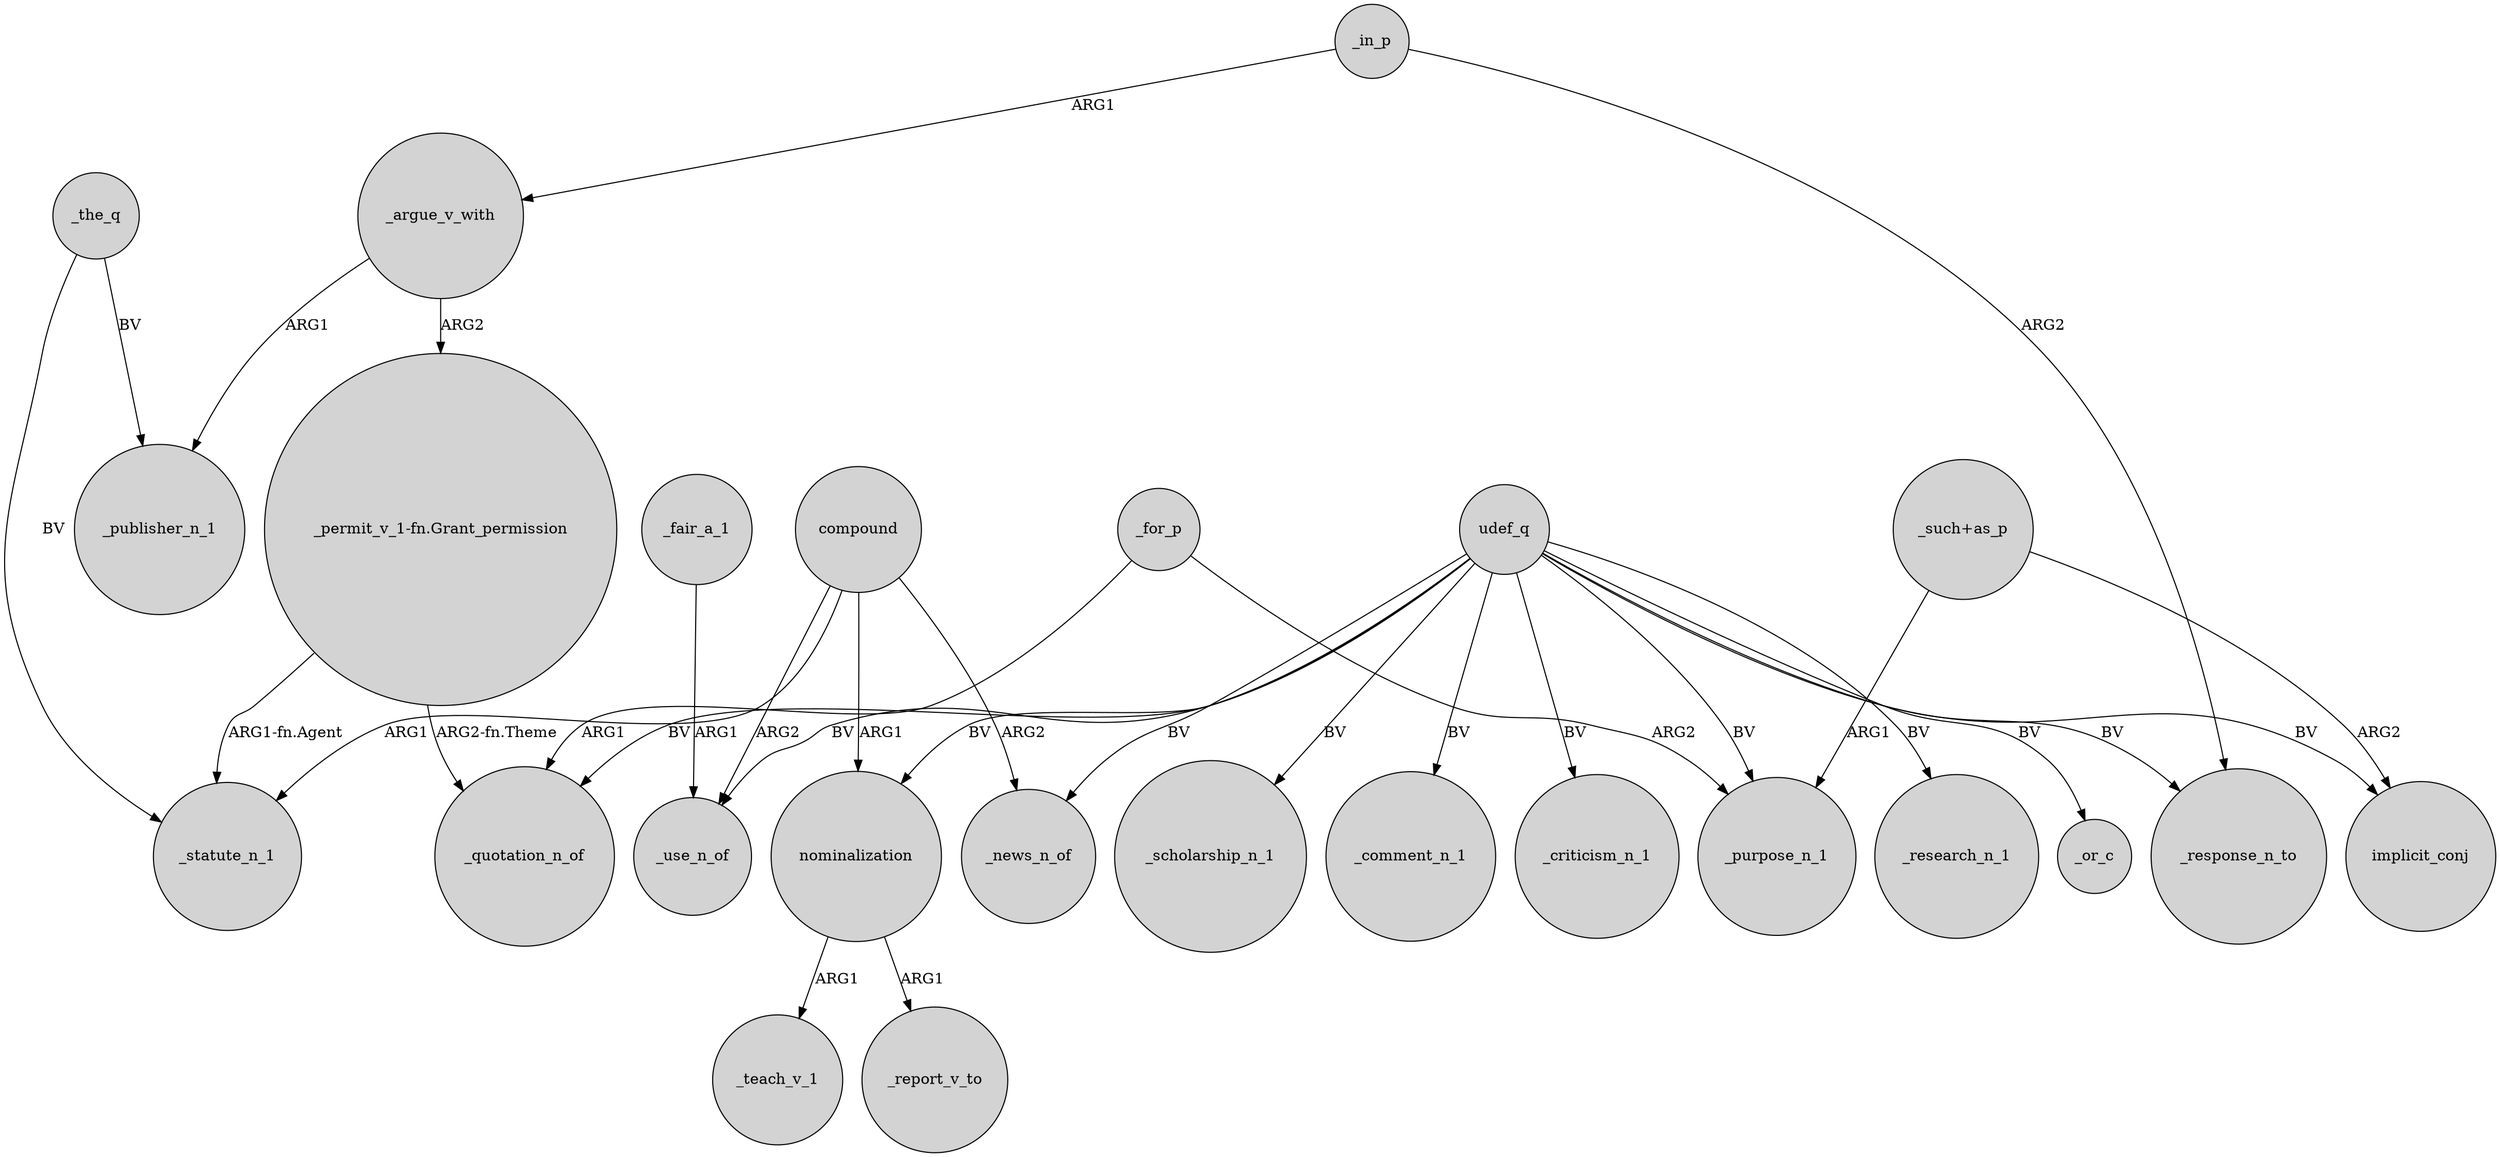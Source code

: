 digraph {
	node [shape=circle style=filled]
	nominalization -> _teach_v_1 [label=ARG1]
	"_permit_v_1-fn.Grant_permission" -> _statute_n_1 [label="ARG1-fn.Agent"]
	"_permit_v_1-fn.Grant_permission" -> _quotation_n_of [label="ARG2-fn.Theme"]
	_in_p -> _argue_v_with [label=ARG1]
	udef_q -> _use_n_of [label=BV]
	_argue_v_with -> "_permit_v_1-fn.Grant_permission" [label=ARG2]
	udef_q -> _research_n_1 [label=BV]
	compound -> _use_n_of [label=ARG2]
	compound -> _statute_n_1 [label=ARG1]
	udef_q -> _purpose_n_1 [label=BV]
	_the_q -> _publisher_n_1 [label=BV]
	_for_p -> _quotation_n_of [label=ARG1]
	udef_q -> _or_c [label=BV]
	udef_q -> implicit_conj [label=BV]
	nominalization -> _report_v_to [label=ARG1]
	udef_q -> _scholarship_n_1 [label=BV]
	_for_p -> _purpose_n_1 [label=ARG2]
	udef_q -> _comment_n_1 [label=BV]
	_in_p -> _response_n_to [label=ARG2]
	_the_q -> _statute_n_1 [label=BV]
	_fair_a_1 -> _use_n_of [label=ARG1]
	compound -> _news_n_of [label=ARG2]
	"_such+as_p" -> implicit_conj [label=ARG2]
	udef_q -> nominalization [label=BV]
	udef_q -> _quotation_n_of [label=BV]
	udef_q -> _news_n_of [label=BV]
	_argue_v_with -> _publisher_n_1 [label=ARG1]
	compound -> nominalization [label=ARG1]
	udef_q -> _response_n_to [label=BV]
	"_such+as_p" -> _purpose_n_1 [label=ARG1]
	udef_q -> _criticism_n_1 [label=BV]
}
